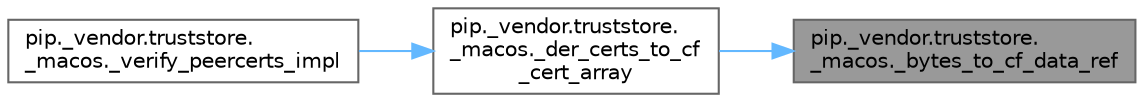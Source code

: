 digraph "pip._vendor.truststore._macos._bytes_to_cf_data_ref"
{
 // LATEX_PDF_SIZE
  bgcolor="transparent";
  edge [fontname=Helvetica,fontsize=10,labelfontname=Helvetica,labelfontsize=10];
  node [fontname=Helvetica,fontsize=10,shape=box,height=0.2,width=0.4];
  rankdir="RL";
  Node1 [id="Node000001",label="pip._vendor.truststore.\l_macos._bytes_to_cf_data_ref",height=0.2,width=0.4,color="gray40", fillcolor="grey60", style="filled", fontcolor="black",tooltip=" "];
  Node1 -> Node2 [id="edge1_Node000001_Node000002",dir="back",color="steelblue1",style="solid",tooltip=" "];
  Node2 [id="Node000002",label="pip._vendor.truststore.\l_macos._der_certs_to_cf\l_cert_array",height=0.2,width=0.4,color="grey40", fillcolor="white", style="filled",URL="$namespacepip_1_1__vendor_1_1truststore_1_1__macos.html#a178f4a7df2fb309bfaf4feee3f187687",tooltip=" "];
  Node2 -> Node3 [id="edge2_Node000002_Node000003",dir="back",color="steelblue1",style="solid",tooltip=" "];
  Node3 [id="Node000003",label="pip._vendor.truststore.\l_macos._verify_peercerts_impl",height=0.2,width=0.4,color="grey40", fillcolor="white", style="filled",URL="$namespacepip_1_1__vendor_1_1truststore_1_1__macos.html#a1b49efa650be3032023289ccf87c7aaf",tooltip=" "];
}
